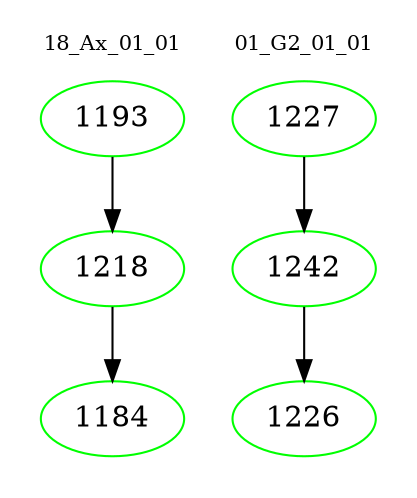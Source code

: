 digraph{
subgraph cluster_0 {
color = white
label = "18_Ax_01_01";
fontsize=10;
T0_1193 [label="1193", color="green"]
T0_1193 -> T0_1218 [color="black"]
T0_1218 [label="1218", color="green"]
T0_1218 -> T0_1184 [color="black"]
T0_1184 [label="1184", color="green"]
}
subgraph cluster_1 {
color = white
label = "01_G2_01_01";
fontsize=10;
T1_1227 [label="1227", color="green"]
T1_1227 -> T1_1242 [color="black"]
T1_1242 [label="1242", color="green"]
T1_1242 -> T1_1226 [color="black"]
T1_1226 [label="1226", color="green"]
}
}
